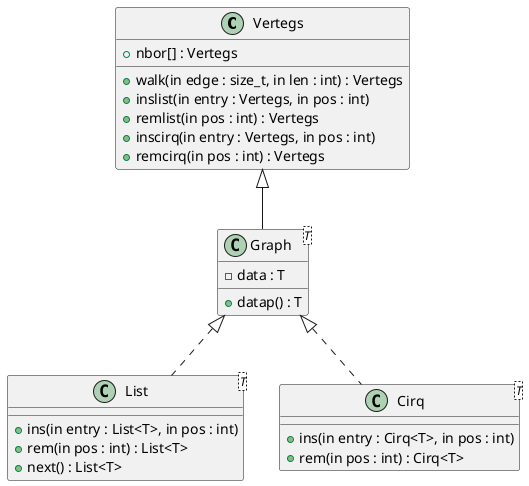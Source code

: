 @startuml

class Vertegs {
    +nbor[] : Vertegs
    +walk(in edge : size_t, in len : int) : Vertegs
    +inslist(in entry : Vertegs, in pos : int)
    +remlist(in pos : int) : Vertegs
    +inscirq(in entry : Vertegs, in pos : int)
    +remcirq(in pos : int) : Vertegs
}

class Graph<T> extends Vertegs {
    -data : T
    +datap() : T
}

class List<T> implements Graph {
    +ins(in entry : List<T>, in pos : int)
    +rem(in pos : int) : List<T>
    +next() : List<T>
}

class Cirq<T> implements Graph {
    +ins(in entry : Cirq<T>, in pos : int)
    +rem(in pos : int) : Cirq<T>
}

@enduml

